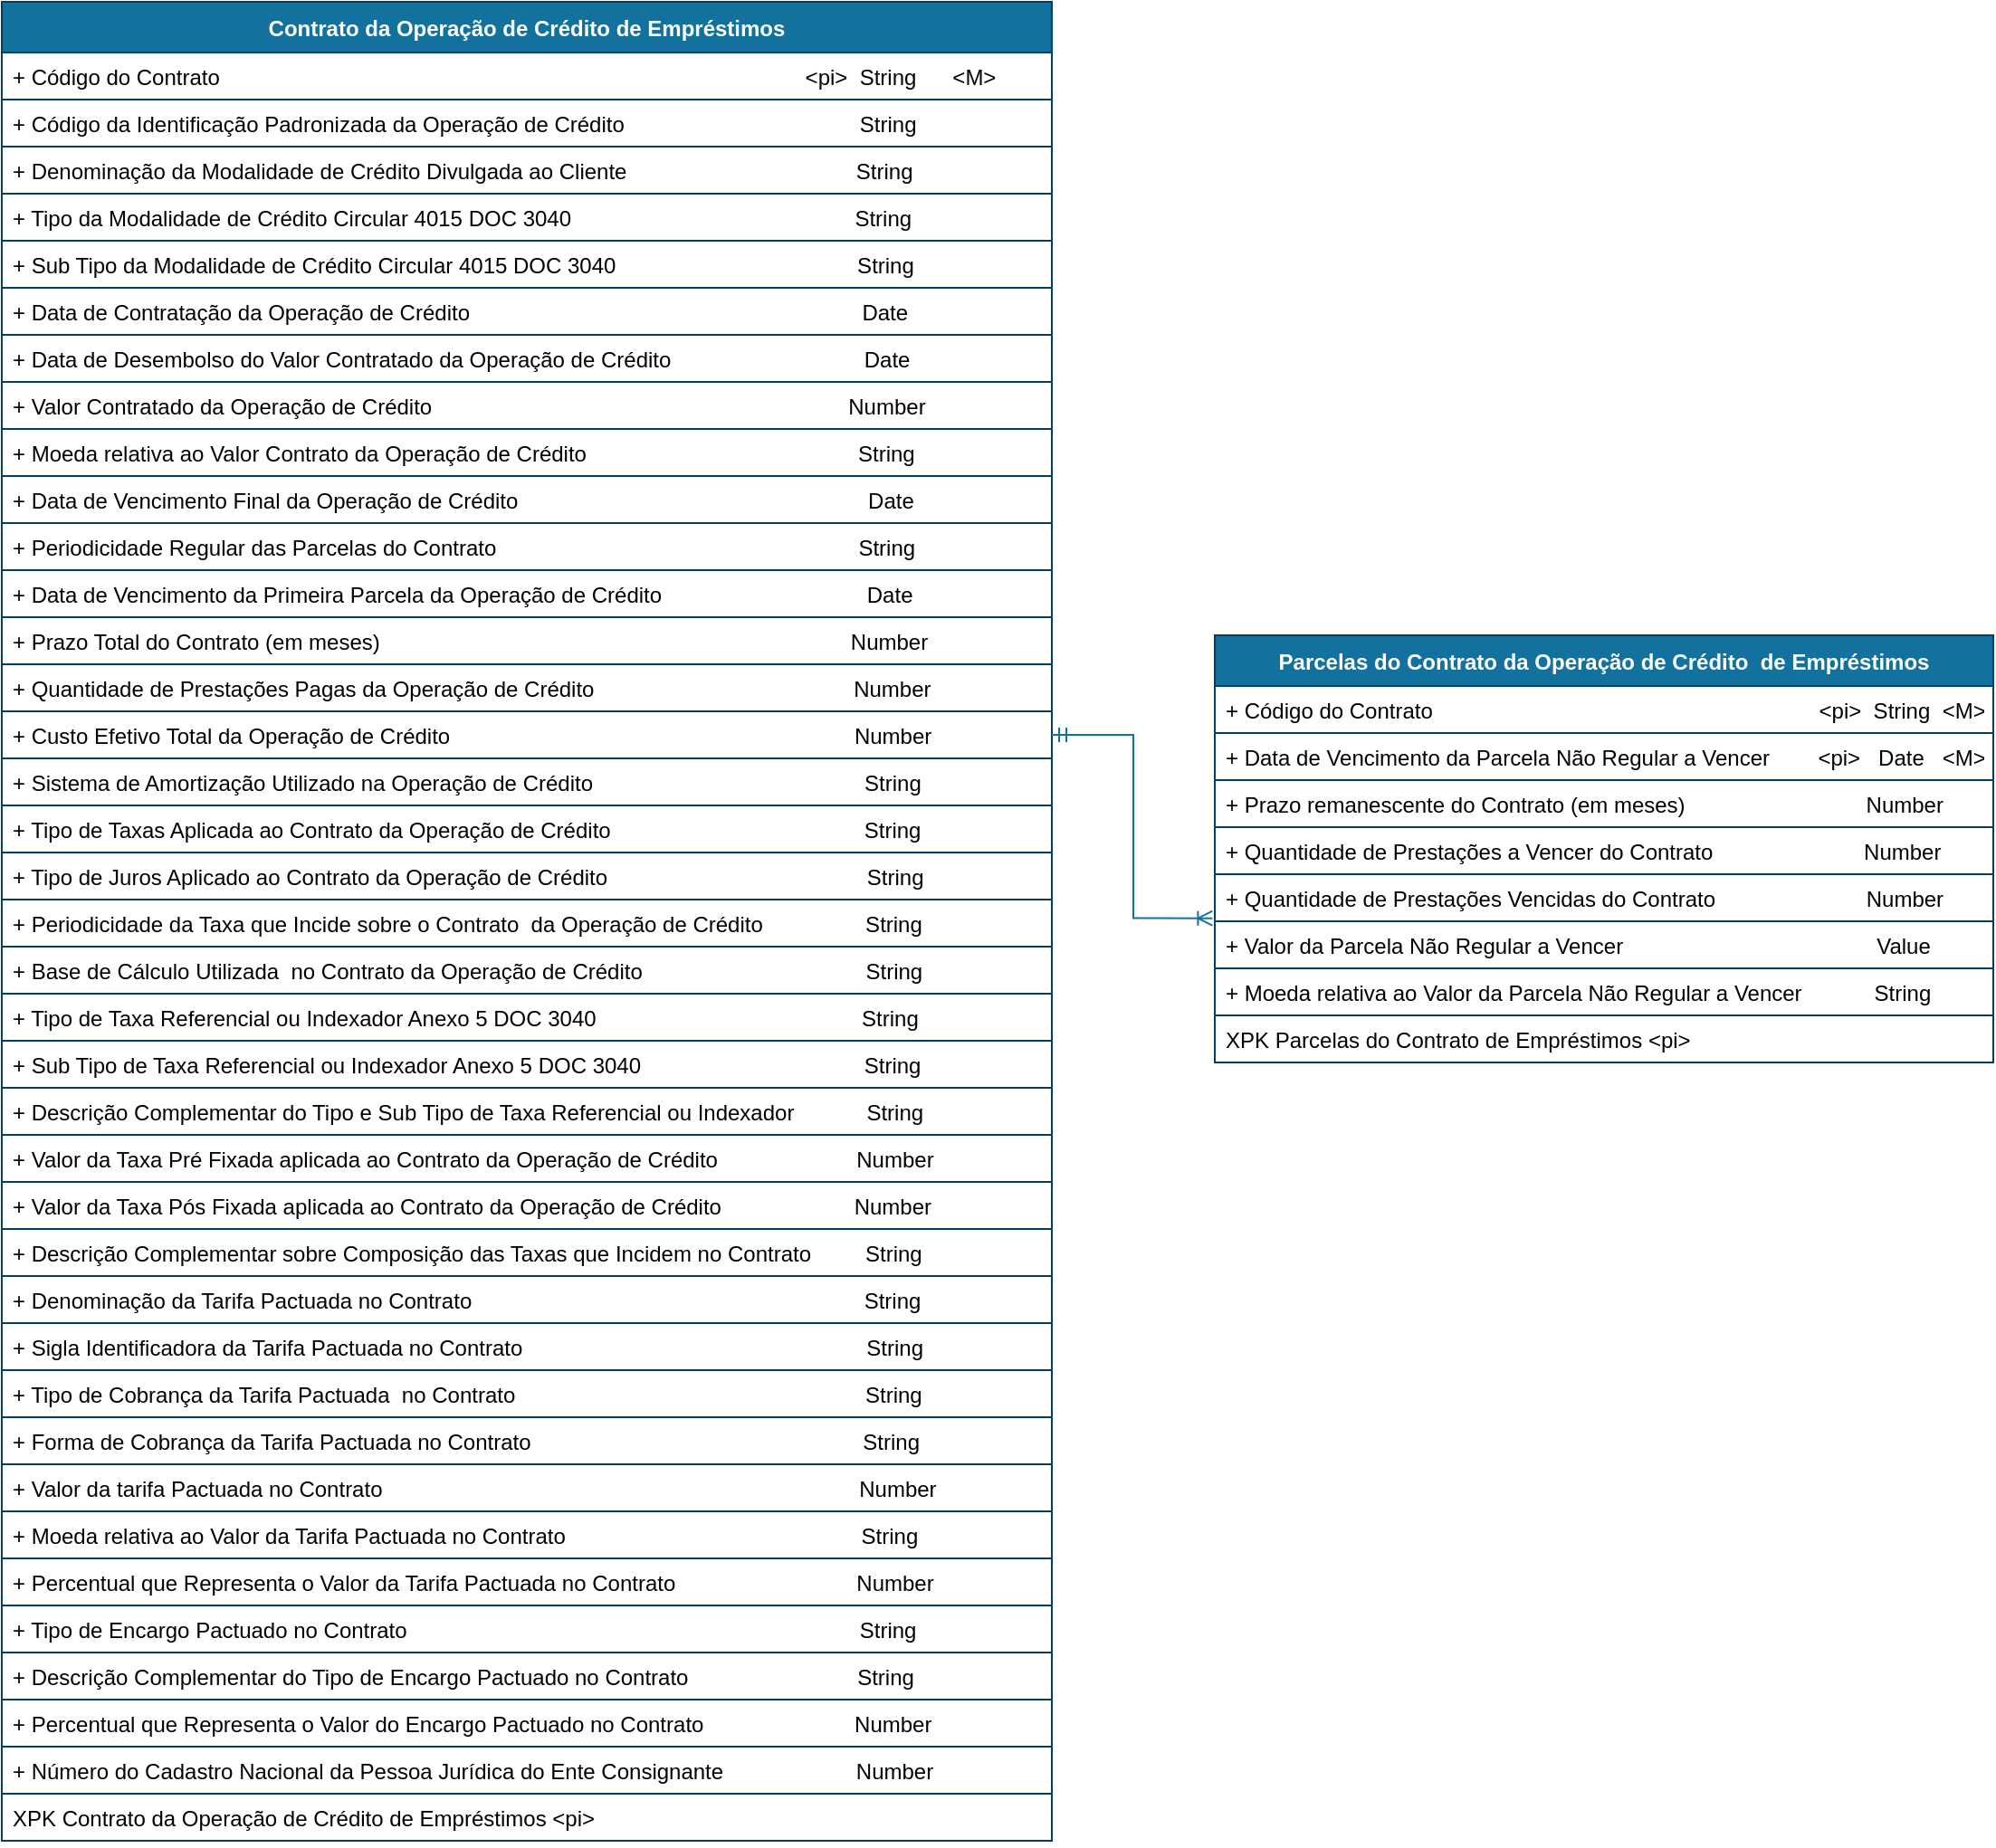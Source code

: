 <mxfile version="14.4.3" type="device"><diagram id="R2lEEEUBdFMjLlhIrx00" name="BankBorrowing_Instalments"><mxGraphModel dx="4710" dy="2308" grid="1" gridSize="10" guides="1" tooltips="1" connect="1" arrows="1" fold="1" page="1" pageScale="1" pageWidth="1169" pageHeight="827" math="0" shadow="0" extFonts="Permanent Marker^https://fonts.googleapis.com/css?family=Permanent+Marker"><root><mxCell id="0"/><mxCell id="1" parent="0"/><mxCell id="p0ptRsjB7zbW4Zr5xb5n-2" value="Parcelas do Contrato da Operação de Crédito  de Empréstimos" style="swimlane;fontStyle=1;childLayout=stackLayout;horizontal=1;startSize=28;horizontalStack=0;resizeParent=1;resizeParentMax=0;resizeLast=0;collapsible=1;marginBottom=0;rounded=0;shadow=0;comic=0;sketch=0;align=center;html=0;autosize=1;fillColor=#13719E;strokeColor=#003F66;fontColor=#FFFFFF;" parent="1" vertex="1"><mxGeometry x="-2810" y="-1250" width="430" height="236" as="geometry"/></mxCell><mxCell id="p0ptRsjB7zbW4Zr5xb5n-3" value="+ Código do Contrato                                                                &lt;pi&gt;  String  &lt;M&gt;" style="text;fillColor=none;align=left;verticalAlign=top;spacingLeft=4;spacingRight=4;overflow=hidden;rotatable=0;points=[[0,0.5],[1,0.5]];portConstraint=eastwest;strokeColor=#003F66;" parent="p0ptRsjB7zbW4Zr5xb5n-2" vertex="1"><mxGeometry y="28" width="430" height="26" as="geometry"/></mxCell><mxCell id="p0ptRsjB7zbW4Zr5xb5n-11" value="+ Data de Vencimento da Parcela Não Regular a Vencer        &lt;pi&gt;   Date   &lt;M&gt;" style="text;fillColor=none;align=left;verticalAlign=top;spacingLeft=4;spacingRight=4;overflow=hidden;rotatable=0;points=[[0,0.5],[1,0.5]];portConstraint=eastwest;strokeColor=#003F66;" parent="p0ptRsjB7zbW4Zr5xb5n-2" vertex="1"><mxGeometry y="54" width="430" height="26" as="geometry"/></mxCell><mxCell id="p0ptRsjB7zbW4Zr5xb5n-8" value="+ Prazo remanescente do Contrato (em meses)                              Number  " style="text;fillColor=none;align=left;verticalAlign=top;spacingLeft=4;spacingRight=4;overflow=hidden;rotatable=0;points=[[0,0.5],[1,0.5]];portConstraint=eastwest;strokeColor=#003F66;" parent="p0ptRsjB7zbW4Zr5xb5n-2" vertex="1"><mxGeometry y="80" width="430" height="26" as="geometry"/></mxCell><mxCell id="p0ptRsjB7zbW4Zr5xb5n-9" value="+ Quantidade de Prestações a Vencer do Contrato                         Number" style="text;fillColor=none;align=left;verticalAlign=top;spacingLeft=4;spacingRight=4;overflow=hidden;rotatable=0;points=[[0,0.5],[1,0.5]];portConstraint=eastwest;strokeColor=#003F66;" parent="p0ptRsjB7zbW4Zr5xb5n-2" vertex="1"><mxGeometry y="106" width="430" height="26" as="geometry"/></mxCell><mxCell id="p0ptRsjB7zbW4Zr5xb5n-7" value="+ Quantidade de Prestações Vencidas do Contrato                         Number  " style="text;fillColor=none;align=left;verticalAlign=top;spacingLeft=4;spacingRight=4;overflow=hidden;rotatable=0;points=[[0,0.5],[1,0.5]];portConstraint=eastwest;strokeColor=#003F66;" parent="p0ptRsjB7zbW4Zr5xb5n-2" vertex="1"><mxGeometry y="132" width="430" height="26" as="geometry"/></mxCell><mxCell id="AKTEsfnDCdTXs4y5ryZj-2" value="+ Valor da Parcela Não Regular a Vencer                                          Value" style="text;fillColor=none;align=left;verticalAlign=top;spacingLeft=4;spacingRight=4;overflow=hidden;rotatable=0;points=[[0,0.5],[1,0.5]];portConstraint=eastwest;strokeColor=#003F66;" parent="p0ptRsjB7zbW4Zr5xb5n-2" vertex="1"><mxGeometry y="158" width="430" height="26" as="geometry"/></mxCell><mxCell id="GAR5L56J_9JNQMttzJc2-1" value="+ Moeda relativa ao Valor da Parcela Não Regular a Vencer            String" style="text;fillColor=none;align=left;verticalAlign=top;spacingLeft=4;spacingRight=4;overflow=hidden;rotatable=0;points=[[0,0.5],[1,0.5]];portConstraint=eastwest;strokeColor=#003F66;" parent="p0ptRsjB7zbW4Zr5xb5n-2" vertex="1"><mxGeometry y="184" width="430" height="26" as="geometry"/></mxCell><mxCell id="p0ptRsjB7zbW4Zr5xb5n-10" value="XPK Parcelas do Contrato de Empréstimos &lt;pi&gt;" style="text;fillColor=none;align=left;verticalAlign=top;spacingLeft=4;spacingRight=4;overflow=hidden;rotatable=0;points=[[0,0.5],[1,0.5]];portConstraint=eastwest;strokeColor=#003F66;" parent="p0ptRsjB7zbW4Zr5xb5n-2" vertex="1"><mxGeometry y="210" width="430" height="26" as="geometry"/></mxCell><mxCell id="iG2wabApp6e3hDHJkUjK-1" value="Contrato da Operação de Crédito de Empréstimos" style="swimlane;fontStyle=1;childLayout=stackLayout;horizontal=1;startSize=28;horizontalStack=0;resizeParent=1;resizeParentMax=0;resizeLast=0;collapsible=1;marginBottom=0;rounded=0;shadow=0;comic=0;sketch=0;align=center;html=0;autosize=1;fillColor=#13719E;strokeColor=#003F66;fontColor=#FFFFFF;" parent="1" vertex="1"><mxGeometry x="-3480" y="-1600" width="580" height="1016" as="geometry"/></mxCell><mxCell id="iG2wabApp6e3hDHJkUjK-2" value="+ Código do Contrato                                                                                                 &lt;pi&gt;  String      &lt;M&gt;" style="text;fillColor=none;align=left;verticalAlign=top;spacingLeft=4;spacingRight=4;overflow=hidden;rotatable=0;points=[[0,0.5],[1,0.5]];portConstraint=eastwest;strokeColor=#003F66;" parent="iG2wabApp6e3hDHJkUjK-1" vertex="1"><mxGeometry y="28" width="580" height="26" as="geometry"/></mxCell><mxCell id="iG2wabApp6e3hDHJkUjK-3" value="+ Código da Identificação Padronizada da Operação de Crédito                                       String      " style="text;fillColor=none;align=left;verticalAlign=top;spacingLeft=4;spacingRight=4;overflow=hidden;rotatable=0;points=[[0,0.5],[1,0.5]];portConstraint=eastwest;strokeColor=#003F66;" parent="iG2wabApp6e3hDHJkUjK-1" vertex="1"><mxGeometry y="54" width="580" height="26" as="geometry"/></mxCell><mxCell id="iG2wabApp6e3hDHJkUjK-4" value="+ Denominação da Modalidade de Crédito Divulgada ao Cliente                                      String" style="text;fillColor=none;align=left;verticalAlign=top;spacingLeft=4;spacingRight=4;overflow=hidden;rotatable=0;points=[[0,0.5],[1,0.5]];portConstraint=eastwest;strokeColor=#003F66;" parent="iG2wabApp6e3hDHJkUjK-1" vertex="1"><mxGeometry y="80" width="580" height="26" as="geometry"/></mxCell><mxCell id="iG2wabApp6e3hDHJkUjK-5" value="+ Tipo da Modalidade de Crédito Circular 4015 DOC 3040                                               String" style="text;fillColor=none;align=left;verticalAlign=top;spacingLeft=4;spacingRight=4;overflow=hidden;rotatable=0;points=[[0,0.5],[1,0.5]];portConstraint=eastwest;strokeColor=#003F66;" parent="iG2wabApp6e3hDHJkUjK-1" vertex="1"><mxGeometry y="106" width="580" height="26" as="geometry"/></mxCell><mxCell id="iG2wabApp6e3hDHJkUjK-6" value="+ Sub Tipo da Modalidade de Crédito Circular 4015 DOC 3040                                        String" style="text;fillColor=none;align=left;verticalAlign=top;spacingLeft=4;spacingRight=4;overflow=hidden;rotatable=0;points=[[0,0.5],[1,0.5]];portConstraint=eastwest;strokeColor=#003F66;" parent="iG2wabApp6e3hDHJkUjK-1" vertex="1"><mxGeometry y="132" width="580" height="26" as="geometry"/></mxCell><mxCell id="iG2wabApp6e3hDHJkUjK-7" value="+ Data de Contratação da Operação de Crédito                                                                 Date" style="text;fillColor=none;align=left;verticalAlign=top;spacingLeft=4;spacingRight=4;overflow=hidden;rotatable=0;points=[[0,0.5],[1,0.5]];portConstraint=eastwest;strokeColor=#003F66;" parent="iG2wabApp6e3hDHJkUjK-1" vertex="1"><mxGeometry y="158" width="580" height="26" as="geometry"/></mxCell><mxCell id="iG2wabApp6e3hDHJkUjK-8" value="+ Data de Desembolso do Valor Contratado da Operação de Crédito                                Date" style="text;fillColor=none;align=left;verticalAlign=top;spacingLeft=4;spacingRight=4;overflow=hidden;rotatable=0;points=[[0,0.5],[1,0.5]];portConstraint=eastwest;strokeColor=#003F66;" parent="iG2wabApp6e3hDHJkUjK-1" vertex="1"><mxGeometry y="184" width="580" height="26" as="geometry"/></mxCell><mxCell id="iG2wabApp6e3hDHJkUjK-9" value="+ Valor Contratado da Operação de Crédito                                                                     Number" style="text;fillColor=none;align=left;verticalAlign=top;spacingLeft=4;spacingRight=4;overflow=hidden;rotatable=0;points=[[0,0.5],[1,0.5]];portConstraint=eastwest;strokeColor=#003F66;" parent="iG2wabApp6e3hDHJkUjK-1" vertex="1"><mxGeometry y="210" width="580" height="26" as="geometry"/></mxCell><mxCell id="iG2wabApp6e3hDHJkUjK-10" value="+ Moeda relativa ao Valor Contrato da Operação de Crédito                                             String" style="text;fillColor=none;align=left;verticalAlign=top;spacingLeft=4;spacingRight=4;overflow=hidden;rotatable=0;points=[[0,0.5],[1,0.5]];portConstraint=eastwest;strokeColor=#003F66;" parent="iG2wabApp6e3hDHJkUjK-1" vertex="1"><mxGeometry y="236" width="580" height="26" as="geometry"/></mxCell><mxCell id="iG2wabApp6e3hDHJkUjK-11" value="+ Data de Vencimento Final da Operação de Crédito                                                          Date" style="text;fillColor=none;align=left;verticalAlign=top;spacingLeft=4;spacingRight=4;overflow=hidden;rotatable=0;points=[[0,0.5],[1,0.5]];portConstraint=eastwest;strokeColor=#003F66;" parent="iG2wabApp6e3hDHJkUjK-1" vertex="1"><mxGeometry y="262" width="580" height="26" as="geometry"/></mxCell><mxCell id="iG2wabApp6e3hDHJkUjK-12" value="+ Periodicidade Regular das Parcelas do Contrato                                                            String" style="text;fillColor=none;align=left;verticalAlign=top;spacingLeft=4;spacingRight=4;overflow=hidden;rotatable=0;points=[[0,0.5],[1,0.5]];portConstraint=eastwest;strokeColor=#003F66;" parent="iG2wabApp6e3hDHJkUjK-1" vertex="1"><mxGeometry y="288" width="580" height="26" as="geometry"/></mxCell><mxCell id="iG2wabApp6e3hDHJkUjK-13" value="+ Data de Vencimento da Primeira Parcela da Operação de Crédito                                  Date" style="text;fillColor=none;align=left;verticalAlign=top;spacingLeft=4;spacingRight=4;overflow=hidden;rotatable=0;points=[[0,0.5],[1,0.5]];portConstraint=eastwest;strokeColor=#003F66;" parent="iG2wabApp6e3hDHJkUjK-1" vertex="1"><mxGeometry y="314" width="580" height="26" as="geometry"/></mxCell><mxCell id="iG2wabApp6e3hDHJkUjK-14" value="+ Prazo Total do Contrato (em meses)                                                                              Number  " style="text;fillColor=none;align=left;verticalAlign=top;spacingLeft=4;spacingRight=4;overflow=hidden;rotatable=0;points=[[0,0.5],[1,0.5]];portConstraint=eastwest;strokeColor=#003F66;" parent="iG2wabApp6e3hDHJkUjK-1" vertex="1"><mxGeometry y="340" width="580" height="26" as="geometry"/></mxCell><mxCell id="iG2wabApp6e3hDHJkUjK-15" value="+ Quantidade de Prestações Pagas da Operação de Crédito                                           Number  " style="text;fillColor=none;align=left;verticalAlign=top;spacingLeft=4;spacingRight=4;overflow=hidden;rotatable=0;points=[[0,0.5],[1,0.5]];portConstraint=eastwest;strokeColor=#003F66;" parent="iG2wabApp6e3hDHJkUjK-1" vertex="1"><mxGeometry y="366" width="580" height="26" as="geometry"/></mxCell><mxCell id="iG2wabApp6e3hDHJkUjK-16" value="+ Custo Efetivo Total da Operação de Crédito                                                                   Number" style="text;fillColor=none;align=left;verticalAlign=top;spacingLeft=4;spacingRight=4;overflow=hidden;rotatable=0;points=[[0,0.5],[1,0.5]];portConstraint=eastwest;strokeColor=#003F66;" parent="iG2wabApp6e3hDHJkUjK-1" vertex="1"><mxGeometry y="392" width="580" height="26" as="geometry"/></mxCell><mxCell id="iG2wabApp6e3hDHJkUjK-17" value="+ Sistema de Amortização Utilizado na Operação de Crédito                                             String" style="text;fillColor=none;align=left;verticalAlign=top;spacingLeft=4;spacingRight=4;overflow=hidden;rotatable=0;points=[[0,0.5],[1,0.5]];portConstraint=eastwest;strokeColor=#003F66;" parent="iG2wabApp6e3hDHJkUjK-1" vertex="1"><mxGeometry y="418" width="580" height="26" as="geometry"/></mxCell><mxCell id="iG2wabApp6e3hDHJkUjK-18" value="+ Tipo de Taxas Aplicada ao Contrato da Operação de Crédito                                          String" style="text;fillColor=none;align=left;verticalAlign=top;spacingLeft=4;spacingRight=4;overflow=hidden;rotatable=0;points=[[0,0.5],[1,0.5]];portConstraint=eastwest;strokeColor=#003F66;" parent="iG2wabApp6e3hDHJkUjK-1" vertex="1"><mxGeometry y="444" width="580" height="26" as="geometry"/></mxCell><mxCell id="iG2wabApp6e3hDHJkUjK-19" value="+ Tipo de Juros Aplicado ao Contrato da Operação de Crédito                                           String" style="text;fillColor=none;align=left;verticalAlign=top;spacingLeft=4;spacingRight=4;overflow=hidden;rotatable=0;points=[[0,0.5],[1,0.5]];portConstraint=eastwest;strokeColor=#003F66;" parent="iG2wabApp6e3hDHJkUjK-1" vertex="1"><mxGeometry y="470" width="580" height="26" as="geometry"/></mxCell><mxCell id="iG2wabApp6e3hDHJkUjK-20" value="+ Periodicidade da Taxa que Incide sobre o Contrato  da Operação de Crédito                 String" style="text;fillColor=none;align=left;verticalAlign=top;spacingLeft=4;spacingRight=4;overflow=hidden;rotatable=0;points=[[0,0.5],[1,0.5]];portConstraint=eastwest;strokeColor=#003F66;" parent="iG2wabApp6e3hDHJkUjK-1" vertex="1"><mxGeometry y="496" width="580" height="26" as="geometry"/></mxCell><mxCell id="iG2wabApp6e3hDHJkUjK-21" value="+ Base de Cálculo Utilizada  no Contrato da Operação de Crédito                                     String" style="text;fillColor=none;align=left;verticalAlign=top;spacingLeft=4;spacingRight=4;overflow=hidden;rotatable=0;points=[[0,0.5],[1,0.5]];portConstraint=eastwest;strokeColor=#003F66;" parent="iG2wabApp6e3hDHJkUjK-1" vertex="1"><mxGeometry y="522" width="580" height="26" as="geometry"/></mxCell><mxCell id="iG2wabApp6e3hDHJkUjK-22" value="+ Tipo de Taxa Referencial ou Indexador Anexo 5 DOC 3040                                            String" style="text;fillColor=none;align=left;verticalAlign=top;spacingLeft=4;spacingRight=4;overflow=hidden;rotatable=0;points=[[0,0.5],[1,0.5]];portConstraint=eastwest;strokeColor=#003F66;" parent="iG2wabApp6e3hDHJkUjK-1" vertex="1"><mxGeometry y="548" width="580" height="26" as="geometry"/></mxCell><mxCell id="iG2wabApp6e3hDHJkUjK-23" value="+ Sub Tipo de Taxa Referencial ou Indexador Anexo 5 DOC 3040                                     String" style="text;fillColor=none;align=left;verticalAlign=top;spacingLeft=4;spacingRight=4;overflow=hidden;rotatable=0;points=[[0,0.5],[1,0.5]];portConstraint=eastwest;strokeColor=#003F66;" parent="iG2wabApp6e3hDHJkUjK-1" vertex="1"><mxGeometry y="574" width="580" height="26" as="geometry"/></mxCell><mxCell id="iG2wabApp6e3hDHJkUjK-24" value="+ Descrição Complementar do Tipo e Sub Tipo de Taxa Referencial ou Indexador            String  " style="text;fillColor=none;align=left;verticalAlign=top;spacingLeft=4;spacingRight=4;overflow=hidden;rotatable=0;points=[[0,0.5],[1,0.5]];portConstraint=eastwest;strokeColor=#003F66;" parent="iG2wabApp6e3hDHJkUjK-1" vertex="1"><mxGeometry y="600" width="580" height="26" as="geometry"/></mxCell><mxCell id="iG2wabApp6e3hDHJkUjK-25" value="+ Valor da Taxa Pré Fixada aplicada ao Contrato da Operação de Crédito                       Number" style="text;fillColor=none;align=left;verticalAlign=top;spacingLeft=4;spacingRight=4;overflow=hidden;rotatable=0;points=[[0,0.5],[1,0.5]];portConstraint=eastwest;strokeColor=#003F66;" parent="iG2wabApp6e3hDHJkUjK-1" vertex="1"><mxGeometry y="626" width="580" height="26" as="geometry"/></mxCell><mxCell id="iG2wabApp6e3hDHJkUjK-26" value="+ Valor da Taxa Pós Fixada aplicada ao Contrato da Operação de Crédito                      Number" style="text;fillColor=none;align=left;verticalAlign=top;spacingLeft=4;spacingRight=4;overflow=hidden;rotatable=0;points=[[0,0.5],[1,0.5]];portConstraint=eastwest;strokeColor=#003F66;" parent="iG2wabApp6e3hDHJkUjK-1" vertex="1"><mxGeometry y="652" width="580" height="26" as="geometry"/></mxCell><mxCell id="iG2wabApp6e3hDHJkUjK-27" value="+ Descrição Complementar sobre Composição das Taxas que Incidem no Contrato         String" style="text;fillColor=none;align=left;verticalAlign=top;spacingLeft=4;spacingRight=4;overflow=hidden;rotatable=0;points=[[0,0.5],[1,0.5]];portConstraint=eastwest;strokeColor=#003F66;" parent="iG2wabApp6e3hDHJkUjK-1" vertex="1"><mxGeometry y="678" width="580" height="26" as="geometry"/></mxCell><mxCell id="iG2wabApp6e3hDHJkUjK-28" value="+ Denominação da Tarifa Pactuada no Contrato                                                                 String" style="text;fillColor=none;align=left;verticalAlign=top;spacingLeft=4;spacingRight=4;overflow=hidden;rotatable=0;points=[[0,0.5],[1,0.5]];portConstraint=eastwest;strokeColor=#003F66;" parent="iG2wabApp6e3hDHJkUjK-1" vertex="1"><mxGeometry y="704" width="580" height="26" as="geometry"/></mxCell><mxCell id="iG2wabApp6e3hDHJkUjK-29" value="+ Sigla Identificadora da Tarifa Pactuada no Contrato                                                         String" style="text;fillColor=none;align=left;verticalAlign=top;spacingLeft=4;spacingRight=4;overflow=hidden;rotatable=0;points=[[0,0.5],[1,0.5]];portConstraint=eastwest;strokeColor=#003F66;" parent="iG2wabApp6e3hDHJkUjK-1" vertex="1"><mxGeometry y="730" width="580" height="26" as="geometry"/></mxCell><mxCell id="iG2wabApp6e3hDHJkUjK-30" value="+ Tipo de Cobrança da Tarifa Pactuada  no Contrato                                                          String" style="text;fillColor=none;align=left;verticalAlign=top;spacingLeft=4;spacingRight=4;overflow=hidden;rotatable=0;points=[[0,0.5],[1,0.5]];portConstraint=eastwest;strokeColor=#003F66;" parent="iG2wabApp6e3hDHJkUjK-1" vertex="1"><mxGeometry y="756" width="580" height="26" as="geometry"/></mxCell><mxCell id="iG2wabApp6e3hDHJkUjK-31" value="+ Forma de Cobrança da Tarifa Pactuada no Contrato                                                       String" style="text;fillColor=none;align=left;verticalAlign=top;spacingLeft=4;spacingRight=4;overflow=hidden;rotatable=0;points=[[0,0.5],[1,0.5]];portConstraint=eastwest;strokeColor=#003F66;" parent="iG2wabApp6e3hDHJkUjK-1" vertex="1"><mxGeometry y="782" width="580" height="26" as="geometry"/></mxCell><mxCell id="iG2wabApp6e3hDHJkUjK-32" value="+ Valor da tarifa Pactuada no Contrato                                                                               Number" style="text;fillColor=none;align=left;verticalAlign=top;spacingLeft=4;spacingRight=4;overflow=hidden;rotatable=0;points=[[0,0.5],[1,0.5]];portConstraint=eastwest;strokeColor=#003F66;" parent="iG2wabApp6e3hDHJkUjK-1" vertex="1"><mxGeometry y="808" width="580" height="26" as="geometry"/></mxCell><mxCell id="iG2wabApp6e3hDHJkUjK-33" value="+ Moeda relativa ao Valor da Tarifa Pactuada no Contrato                                                 String" style="text;fillColor=none;align=left;verticalAlign=top;spacingLeft=4;spacingRight=4;overflow=hidden;rotatable=0;points=[[0,0.5],[1,0.5]];portConstraint=eastwest;strokeColor=#003F66;" parent="iG2wabApp6e3hDHJkUjK-1" vertex="1"><mxGeometry y="834" width="580" height="26" as="geometry"/></mxCell><mxCell id="iG2wabApp6e3hDHJkUjK-34" value="+ Percentual que Representa o Valor da Tarifa Pactuada no Contrato                              Number" style="text;fillColor=none;align=left;verticalAlign=top;spacingLeft=4;spacingRight=4;overflow=hidden;rotatable=0;points=[[0,0.5],[1,0.5]];portConstraint=eastwest;strokeColor=#003F66;" parent="iG2wabApp6e3hDHJkUjK-1" vertex="1"><mxGeometry y="860" width="580" height="26" as="geometry"/></mxCell><mxCell id="iG2wabApp6e3hDHJkUjK-35" value="+ Tipo de Encargo Pactuado no Contrato                                                                           String" style="text;fillColor=none;align=left;verticalAlign=top;spacingLeft=4;spacingRight=4;overflow=hidden;rotatable=0;points=[[0,0.5],[1,0.5]];portConstraint=eastwest;strokeColor=#003F66;" parent="iG2wabApp6e3hDHJkUjK-1" vertex="1"><mxGeometry y="886" width="580" height="26" as="geometry"/></mxCell><mxCell id="iG2wabApp6e3hDHJkUjK-36" value="+ Descrição Complementar do Tipo de Encargo Pactuado no Contrato                            String" style="text;fillColor=none;align=left;verticalAlign=top;spacingLeft=4;spacingRight=4;overflow=hidden;rotatable=0;points=[[0,0.5],[1,0.5]];portConstraint=eastwest;strokeColor=#003F66;" parent="iG2wabApp6e3hDHJkUjK-1" vertex="1"><mxGeometry y="912" width="580" height="26" as="geometry"/></mxCell><mxCell id="iG2wabApp6e3hDHJkUjK-37" value="+ Percentual que Representa o Valor do Encargo Pactuado no Contrato                         Number" style="text;fillColor=none;align=left;verticalAlign=top;spacingLeft=4;spacingRight=4;overflow=hidden;rotatable=0;points=[[0,0.5],[1,0.5]];portConstraint=eastwest;strokeColor=#003F66;" parent="iG2wabApp6e3hDHJkUjK-1" vertex="1"><mxGeometry y="938" width="580" height="26" as="geometry"/></mxCell><mxCell id="iG2wabApp6e3hDHJkUjK-38" value="+ Número do Cadastro Nacional da Pessoa Jurídica do Ente Consignante                      Number  " style="text;fillColor=none;align=left;verticalAlign=top;spacingLeft=4;spacingRight=4;overflow=hidden;rotatable=0;points=[[0,0.5],[1,0.5]];portConstraint=eastwest;strokeColor=#003F66;" parent="iG2wabApp6e3hDHJkUjK-1" vertex="1"><mxGeometry y="964" width="580" height="26" as="geometry"/></mxCell><mxCell id="iG2wabApp6e3hDHJkUjK-39" value="XPK Contrato da Operação de Crédito de Empréstimos &lt;pi&gt;" style="text;fillColor=none;align=left;verticalAlign=top;spacingLeft=4;spacingRight=4;overflow=hidden;rotatable=0;points=[[0,0.5],[1,0.5]];portConstraint=eastwest;strokeColor=#003F66;" parent="iG2wabApp6e3hDHJkUjK-1" vertex="1"><mxGeometry y="990" width="580" height="26" as="geometry"/></mxCell><mxCell id="iG2wabApp6e3hDHJkUjK-41" style="edgeStyle=orthogonalEdgeStyle;rounded=0;orthogonalLoop=1;jettySize=auto;html=1;exitX=1;exitY=0.5;exitDx=0;exitDy=0;entryX=-0.003;entryY=0.936;entryDx=0;entryDy=0;entryPerimeter=0;endArrow=ERoneToMany;endFill=0;startArrow=ERmandOne;startFill=0;strokeColor=#13719E;" parent="1" source="iG2wabApp6e3hDHJkUjK-16" target="p0ptRsjB7zbW4Zr5xb5n-7" edge="1"><mxGeometry relative="1" as="geometry"/></mxCell></root></mxGraphModel></diagram></mxfile>